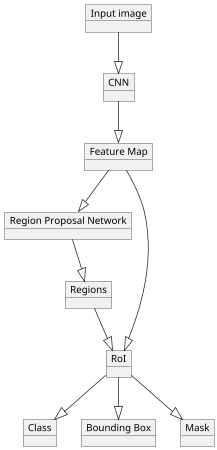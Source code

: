 @startuml
allow_mixing
skinparam Monochrome true
' skinparam dpi 100
scale max 300 width
scale max 450 height

object "Input image" as input
object "CNN" as cnn
object "Feature Map" as feature_map
object "Region Proposal Network" as rpn
object "Regions" as regions
object "RoI" as roi

object "Class" as class
object "Bounding Box" as bounding_box
object "Mask" as mask

input --|> cnn
cnn --|> feature_map
feature_map --|> rpn
rpn --|> regions

feature_map --|> roi
regions --|> roi

roi --|> class
roi --|> bounding_box
roi --|> mask


@enduml

